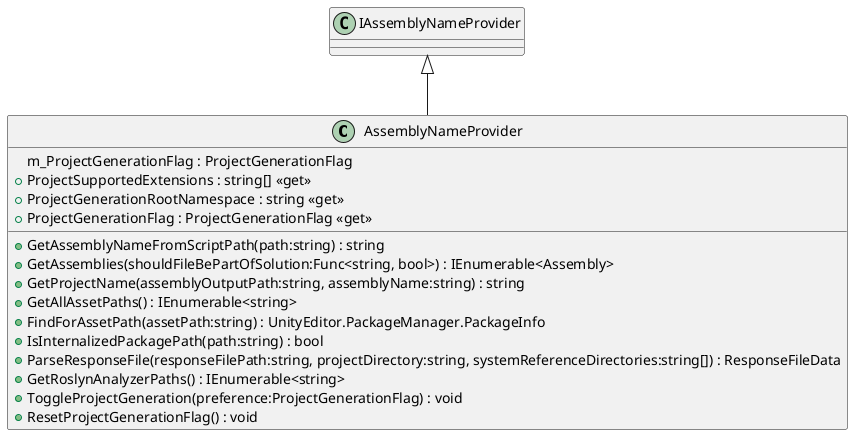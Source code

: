 @startuml
class AssemblyNameProvider {
    m_ProjectGenerationFlag : ProjectGenerationFlag
    + ProjectSupportedExtensions : string[] <<get>>
    + ProjectGenerationRootNamespace : string <<get>>
    + ProjectGenerationFlag : ProjectGenerationFlag <<get>>
    + GetAssemblyNameFromScriptPath(path:string) : string
    + GetAssemblies(shouldFileBePartOfSolution:Func<string, bool>) : IEnumerable<Assembly>
    + GetProjectName(assemblyOutputPath:string, assemblyName:string) : string
    + GetAllAssetPaths() : IEnumerable<string>
    + FindForAssetPath(assetPath:string) : UnityEditor.PackageManager.PackageInfo
    + IsInternalizedPackagePath(path:string) : bool
    + ParseResponseFile(responseFilePath:string, projectDirectory:string, systemReferenceDirectories:string[]) : ResponseFileData
    + GetRoslynAnalyzerPaths() : IEnumerable<string>
    + ToggleProjectGeneration(preference:ProjectGenerationFlag) : void
    + ResetProjectGenerationFlag() : void
}
IAssemblyNameProvider <|-- AssemblyNameProvider
@enduml
